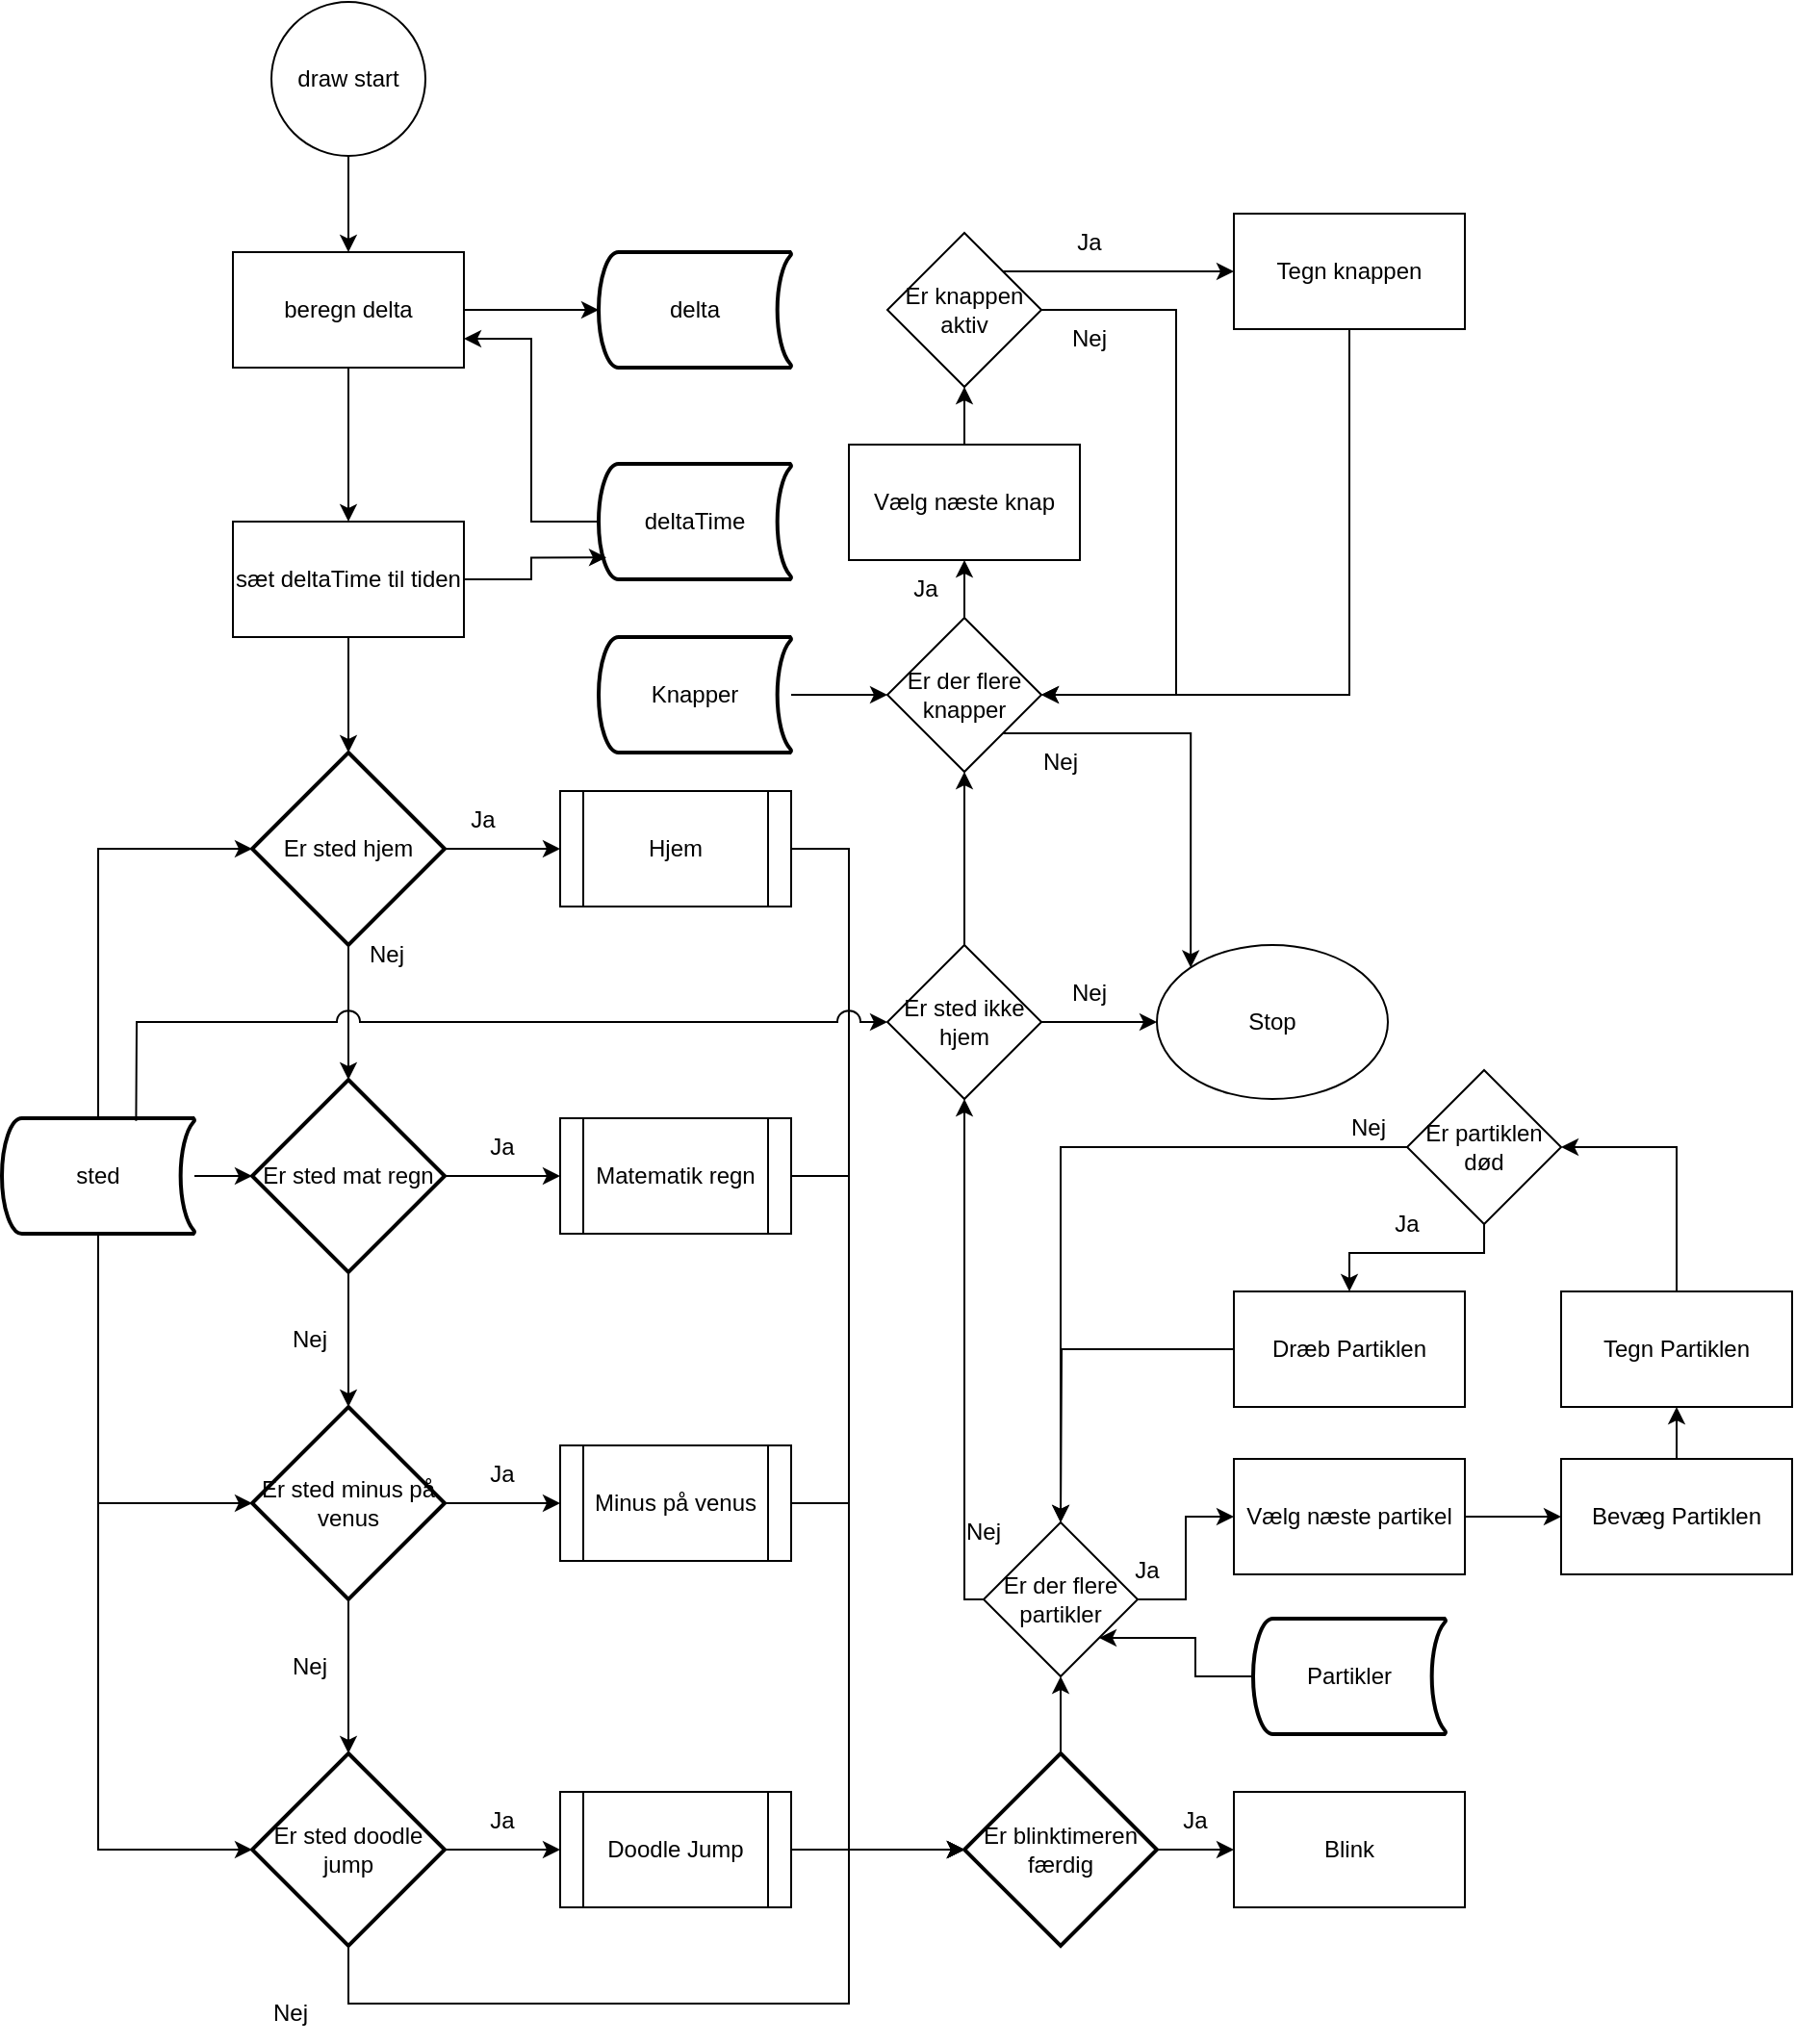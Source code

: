 <mxfile version="26.0.9">
  <diagram name="Side-1" id="qg11AkM4cfyNhcm5he1_">
    <mxGraphModel dx="1764" dy="916" grid="1" gridSize="10" guides="1" tooltips="1" connect="1" arrows="1" fold="1" page="1" pageScale="1" pageWidth="1169" pageHeight="1654" math="0" shadow="0">
      <root>
        <mxCell id="0" />
        <mxCell id="1" parent="0" />
        <mxCell id="YUiSV8p8lnKAEg17Tau_-8" style="edgeStyle=orthogonalEdgeStyle;rounded=0;orthogonalLoop=1;jettySize=auto;html=1;entryX=0.5;entryY=0;entryDx=0;entryDy=0;" edge="1" parent="1" source="YUiSV8p8lnKAEg17Tau_-1" target="YUiSV8p8lnKAEg17Tau_-3">
          <mxGeometry relative="1" as="geometry" />
        </mxCell>
        <mxCell id="YUiSV8p8lnKAEg17Tau_-1" value="draw start" style="ellipse;whiteSpace=wrap;html=1;aspect=fixed;" vertex="1" parent="1">
          <mxGeometry x="160" y="40" width="80" height="80" as="geometry" />
        </mxCell>
        <mxCell id="YUiSV8p8lnKAEg17Tau_-10" style="edgeStyle=orthogonalEdgeStyle;rounded=0;orthogonalLoop=1;jettySize=auto;html=1;entryX=0.5;entryY=0;entryDx=0;entryDy=0;" edge="1" parent="1" source="YUiSV8p8lnKAEg17Tau_-3" target="YUiSV8p8lnKAEg17Tau_-9">
          <mxGeometry relative="1" as="geometry" />
        </mxCell>
        <mxCell id="YUiSV8p8lnKAEg17Tau_-3" value="beregn delta" style="rounded=0;whiteSpace=wrap;html=1;" vertex="1" parent="1">
          <mxGeometry x="140" y="170" width="120" height="60" as="geometry" />
        </mxCell>
        <mxCell id="YUiSV8p8lnKAEg17Tau_-4" value="delta" style="strokeWidth=2;html=1;shape=mxgraph.flowchart.stored_data;whiteSpace=wrap;" vertex="1" parent="1">
          <mxGeometry x="330" y="170" width="100" height="60" as="geometry" />
        </mxCell>
        <mxCell id="YUiSV8p8lnKAEg17Tau_-7" style="edgeStyle=orthogonalEdgeStyle;rounded=0;orthogonalLoop=1;jettySize=auto;html=1;entryX=1;entryY=0.75;entryDx=0;entryDy=0;" edge="1" parent="1" source="YUiSV8p8lnKAEg17Tau_-5" target="YUiSV8p8lnKAEg17Tau_-3">
          <mxGeometry relative="1" as="geometry" />
        </mxCell>
        <mxCell id="YUiSV8p8lnKAEg17Tau_-5" value="deltaTime" style="strokeWidth=2;html=1;shape=mxgraph.flowchart.stored_data;whiteSpace=wrap;" vertex="1" parent="1">
          <mxGeometry x="330" y="280" width="100" height="60" as="geometry" />
        </mxCell>
        <mxCell id="YUiSV8p8lnKAEg17Tau_-6" style="edgeStyle=orthogonalEdgeStyle;rounded=0;orthogonalLoop=1;jettySize=auto;html=1;entryX=0;entryY=0.5;entryDx=0;entryDy=0;entryPerimeter=0;" edge="1" parent="1" source="YUiSV8p8lnKAEg17Tau_-3" target="YUiSV8p8lnKAEg17Tau_-4">
          <mxGeometry relative="1" as="geometry" />
        </mxCell>
        <mxCell id="YUiSV8p8lnKAEg17Tau_-9" value="sæt deltaTime til tiden" style="rounded=0;whiteSpace=wrap;html=1;" vertex="1" parent="1">
          <mxGeometry x="140" y="310" width="120" height="60" as="geometry" />
        </mxCell>
        <mxCell id="YUiSV8p8lnKAEg17Tau_-11" style="edgeStyle=orthogonalEdgeStyle;rounded=0;orthogonalLoop=1;jettySize=auto;html=1;entryX=0.04;entryY=0.811;entryDx=0;entryDy=0;entryPerimeter=0;" edge="1" parent="1" source="YUiSV8p8lnKAEg17Tau_-9" target="YUiSV8p8lnKAEg17Tau_-5">
          <mxGeometry relative="1" as="geometry" />
        </mxCell>
        <mxCell id="YUiSV8p8lnKAEg17Tau_-31" style="edgeStyle=orthogonalEdgeStyle;rounded=0;orthogonalLoop=1;jettySize=auto;html=1;" edge="1" parent="1" source="YUiSV8p8lnKAEg17Tau_-12">
          <mxGeometry relative="1" as="geometry">
            <mxPoint x="310" y="480" as="targetPoint" />
          </mxGeometry>
        </mxCell>
        <mxCell id="YUiSV8p8lnKAEg17Tau_-12" value="Er sted hjem" style="strokeWidth=2;html=1;shape=mxgraph.flowchart.decision;whiteSpace=wrap;" vertex="1" parent="1">
          <mxGeometry x="150" y="430" width="100" height="100" as="geometry" />
        </mxCell>
        <mxCell id="YUiSV8p8lnKAEg17Tau_-13" style="edgeStyle=orthogonalEdgeStyle;rounded=0;orthogonalLoop=1;jettySize=auto;html=1;entryX=0.5;entryY=0;entryDx=0;entryDy=0;entryPerimeter=0;" edge="1" parent="1" source="YUiSV8p8lnKAEg17Tau_-9" target="YUiSV8p8lnKAEg17Tau_-12">
          <mxGeometry relative="1" as="geometry" />
        </mxCell>
        <mxCell id="YUiSV8p8lnKAEg17Tau_-24" style="edgeStyle=orthogonalEdgeStyle;rounded=0;orthogonalLoop=1;jettySize=auto;html=1;entryX=0;entryY=0.5;entryDx=0;entryDy=0;entryPerimeter=0;" edge="1" parent="1" source="YUiSV8p8lnKAEg17Tau_-14" target="YUiSV8p8lnKAEg17Tau_-22">
          <mxGeometry relative="1" as="geometry">
            <mxPoint x="70" y="950" as="targetPoint" />
            <Array as="points">
              <mxPoint x="70" y="1000" />
            </Array>
          </mxGeometry>
        </mxCell>
        <mxCell id="YUiSV8p8lnKAEg17Tau_-14" value="sted" style="strokeWidth=2;html=1;shape=mxgraph.flowchart.stored_data;whiteSpace=wrap;" vertex="1" parent="1">
          <mxGeometry x="20" y="620" width="100" height="60" as="geometry" />
        </mxCell>
        <mxCell id="YUiSV8p8lnKAEg17Tau_-37" style="edgeStyle=orthogonalEdgeStyle;rounded=0;orthogonalLoop=1;jettySize=auto;html=1;entryX=0;entryY=0.5;entryDx=0;entryDy=0;" edge="1" parent="1" source="YUiSV8p8lnKAEg17Tau_-15" target="YUiSV8p8lnKAEg17Tau_-34">
          <mxGeometry relative="1" as="geometry" />
        </mxCell>
        <mxCell id="YUiSV8p8lnKAEg17Tau_-15" value="Er sted mat regn" style="strokeWidth=2;html=1;shape=mxgraph.flowchart.decision;whiteSpace=wrap;" vertex="1" parent="1">
          <mxGeometry x="150" y="600" width="100" height="100" as="geometry" />
        </mxCell>
        <mxCell id="YUiSV8p8lnKAEg17Tau_-16" style="edgeStyle=orthogonalEdgeStyle;rounded=0;orthogonalLoop=1;jettySize=auto;html=1;entryX=0.5;entryY=0;entryDx=0;entryDy=0;entryPerimeter=0;" edge="1" parent="1" source="YUiSV8p8lnKAEg17Tau_-12" target="YUiSV8p8lnKAEg17Tau_-15">
          <mxGeometry relative="1" as="geometry" />
        </mxCell>
        <mxCell id="YUiSV8p8lnKAEg17Tau_-17" style="edgeStyle=orthogonalEdgeStyle;rounded=0;orthogonalLoop=1;jettySize=auto;html=1;entryX=0;entryY=0.5;entryDx=0;entryDy=0;entryPerimeter=0;" edge="1" parent="1" source="YUiSV8p8lnKAEg17Tau_-14" target="YUiSV8p8lnKAEg17Tau_-12">
          <mxGeometry relative="1" as="geometry">
            <Array as="points">
              <mxPoint x="70" y="480" />
            </Array>
          </mxGeometry>
        </mxCell>
        <mxCell id="YUiSV8p8lnKAEg17Tau_-18" style="edgeStyle=orthogonalEdgeStyle;rounded=0;orthogonalLoop=1;jettySize=auto;html=1;entryX=0;entryY=0.5;entryDx=0;entryDy=0;entryPerimeter=0;" edge="1" parent="1" source="YUiSV8p8lnKAEg17Tau_-14" target="YUiSV8p8lnKAEg17Tau_-15">
          <mxGeometry relative="1" as="geometry" />
        </mxCell>
        <mxCell id="YUiSV8p8lnKAEg17Tau_-38" style="edgeStyle=orthogonalEdgeStyle;rounded=0;orthogonalLoop=1;jettySize=auto;html=1;entryX=0;entryY=0.5;entryDx=0;entryDy=0;" edge="1" parent="1" source="YUiSV8p8lnKAEg17Tau_-19" target="YUiSV8p8lnKAEg17Tau_-35">
          <mxGeometry relative="1" as="geometry" />
        </mxCell>
        <mxCell id="YUiSV8p8lnKAEg17Tau_-19" value="Er sted minus på venus" style="strokeWidth=2;html=1;shape=mxgraph.flowchart.decision;whiteSpace=wrap;" vertex="1" parent="1">
          <mxGeometry x="150" y="770" width="100" height="100" as="geometry" />
        </mxCell>
        <mxCell id="YUiSV8p8lnKAEg17Tau_-20" style="edgeStyle=orthogonalEdgeStyle;rounded=0;orthogonalLoop=1;jettySize=auto;html=1;entryX=0.5;entryY=0;entryDx=0;entryDy=0;entryPerimeter=0;" edge="1" parent="1" source="YUiSV8p8lnKAEg17Tau_-15" target="YUiSV8p8lnKAEg17Tau_-19">
          <mxGeometry relative="1" as="geometry" />
        </mxCell>
        <mxCell id="YUiSV8p8lnKAEg17Tau_-21" style="edgeStyle=orthogonalEdgeStyle;rounded=0;orthogonalLoop=1;jettySize=auto;html=1;entryX=0;entryY=0.5;entryDx=0;entryDy=0;entryPerimeter=0;" edge="1" parent="1" source="YUiSV8p8lnKAEg17Tau_-14" target="YUiSV8p8lnKAEg17Tau_-19">
          <mxGeometry relative="1" as="geometry">
            <Array as="points">
              <mxPoint x="70" y="820" />
            </Array>
          </mxGeometry>
        </mxCell>
        <mxCell id="YUiSV8p8lnKAEg17Tau_-39" style="edgeStyle=orthogonalEdgeStyle;rounded=0;orthogonalLoop=1;jettySize=auto;html=1;entryX=0;entryY=0.5;entryDx=0;entryDy=0;" edge="1" parent="1" source="YUiSV8p8lnKAEg17Tau_-22" target="YUiSV8p8lnKAEg17Tau_-36">
          <mxGeometry relative="1" as="geometry" />
        </mxCell>
        <mxCell id="YUiSV8p8lnKAEg17Tau_-22" value="Er sted doodle jump" style="strokeWidth=2;html=1;shape=mxgraph.flowchart.decision;whiteSpace=wrap;" vertex="1" parent="1">
          <mxGeometry x="150" y="950" width="100" height="100" as="geometry" />
        </mxCell>
        <mxCell id="YUiSV8p8lnKAEg17Tau_-25" value="Nej" style="text;html=1;align=center;verticalAlign=middle;whiteSpace=wrap;rounded=0;" vertex="1" parent="1">
          <mxGeometry x="190" y="520" width="60" height="30" as="geometry" />
        </mxCell>
        <mxCell id="YUiSV8p8lnKAEg17Tau_-26" value="Nej" style="text;html=1;align=center;verticalAlign=middle;whiteSpace=wrap;rounded=0;" vertex="1" parent="1">
          <mxGeometry x="150" y="720" width="60" height="30" as="geometry" />
        </mxCell>
        <mxCell id="YUiSV8p8lnKAEg17Tau_-28" value="" style="edgeStyle=orthogonalEdgeStyle;rounded=0;orthogonalLoop=1;jettySize=auto;html=1;entryX=0.5;entryY=0;entryDx=0;entryDy=0;entryPerimeter=0;" edge="1" parent="1" source="YUiSV8p8lnKAEg17Tau_-19" target="YUiSV8p8lnKAEg17Tau_-22">
          <mxGeometry relative="1" as="geometry">
            <mxPoint x="200" y="870" as="sourcePoint" />
            <mxPoint x="200" y="950" as="targetPoint" />
          </mxGeometry>
        </mxCell>
        <mxCell id="YUiSV8p8lnKAEg17Tau_-27" value="Nej" style="text;html=1;align=center;verticalAlign=middle;whiteSpace=wrap;rounded=0;" vertex="1" parent="1">
          <mxGeometry x="150" y="890" width="60" height="30" as="geometry" />
        </mxCell>
        <mxCell id="YUiSV8p8lnKAEg17Tau_-29" value="Nej" style="text;html=1;align=center;verticalAlign=middle;whiteSpace=wrap;rounded=0;" vertex="1" parent="1">
          <mxGeometry x="140" y="1070" width="60" height="30" as="geometry" />
        </mxCell>
        <mxCell id="YUiSV8p8lnKAEg17Tau_-32" value="Hjem&lt;span style=&quot;color: rgba(0, 0, 0, 0); font-family: monospace; font-size: 0px; text-align: start; text-wrap-mode: nowrap;&quot;&gt;%3CmxGraphModel%3E%3Croot%3E%3CmxCell%20id%3D%220%22%2F%3E%3CmxCell%20id%3D%221%22%20parent%3D%220%22%2F%3E%3CmxCell%20id%3D%222%22%20value%3D%22Nej%22%20style%3D%22text%3Bhtml%3D1%3Balign%3Dcenter%3BverticalAlign%3Dmiddle%3BwhiteSpace%3Dwrap%3Brounded%3D0%3B%22%20vertex%3D%221%22%20parent%3D%221%22%3E%3CmxGeometry%20x%3D%22150%22%20y%3D%22550%22%20width%3D%2260%22%20height%3D%2230%22%20as%3D%22geometry%22%2F%3E%3C%2FmxCell%3E%3C%2Froot%3E%3C%2FmxGraphModel%3E&lt;/span&gt;" style="shape=process;whiteSpace=wrap;html=1;backgroundOutline=1;" vertex="1" parent="1">
          <mxGeometry x="310" y="450" width="120" height="60" as="geometry" />
        </mxCell>
        <mxCell id="YUiSV8p8lnKAEg17Tau_-34" value="Matematik regn" style="shape=process;whiteSpace=wrap;html=1;backgroundOutline=1;" vertex="1" parent="1">
          <mxGeometry x="310" y="620" width="120" height="60" as="geometry" />
        </mxCell>
        <mxCell id="YUiSV8p8lnKAEg17Tau_-35" value="Minus på venus" style="shape=process;whiteSpace=wrap;html=1;backgroundOutline=1;" vertex="1" parent="1">
          <mxGeometry x="310" y="790" width="120" height="60" as="geometry" />
        </mxCell>
        <mxCell id="YUiSV8p8lnKAEg17Tau_-47" style="edgeStyle=orthogonalEdgeStyle;rounded=0;orthogonalLoop=1;jettySize=auto;html=1;" edge="1" parent="1" source="YUiSV8p8lnKAEg17Tau_-36" target="YUiSV8p8lnKAEg17Tau_-45">
          <mxGeometry relative="1" as="geometry" />
        </mxCell>
        <mxCell id="YUiSV8p8lnKAEg17Tau_-36" value="Doodle Jump" style="shape=process;whiteSpace=wrap;html=1;backgroundOutline=1;" vertex="1" parent="1">
          <mxGeometry x="310" y="970" width="120" height="60" as="geometry" />
        </mxCell>
        <mxCell id="YUiSV8p8lnKAEg17Tau_-40" value="Ja" style="text;html=1;align=center;verticalAlign=middle;whiteSpace=wrap;rounded=0;" vertex="1" parent="1">
          <mxGeometry x="240" y="450" width="60" height="30" as="geometry" />
        </mxCell>
        <mxCell id="YUiSV8p8lnKAEg17Tau_-41" value="Ja" style="text;html=1;align=center;verticalAlign=middle;whiteSpace=wrap;rounded=0;" vertex="1" parent="1">
          <mxGeometry x="250" y="620" width="60" height="30" as="geometry" />
        </mxCell>
        <mxCell id="YUiSV8p8lnKAEg17Tau_-42" value="Ja" style="text;html=1;align=center;verticalAlign=middle;whiteSpace=wrap;rounded=0;" vertex="1" parent="1">
          <mxGeometry x="250" y="970" width="60" height="30" as="geometry" />
        </mxCell>
        <mxCell id="YUiSV8p8lnKAEg17Tau_-43" value="Ja" style="text;html=1;align=center;verticalAlign=middle;whiteSpace=wrap;rounded=0;" vertex="1" parent="1">
          <mxGeometry x="250" y="790" width="60" height="30" as="geometry" />
        </mxCell>
        <mxCell id="YUiSV8p8lnKAEg17Tau_-52" style="edgeStyle=orthogonalEdgeStyle;rounded=0;orthogonalLoop=1;jettySize=auto;html=1;entryX=0;entryY=0.5;entryDx=0;entryDy=0;" edge="1" parent="1" source="YUiSV8p8lnKAEg17Tau_-45" target="YUiSV8p8lnKAEg17Tau_-51">
          <mxGeometry relative="1" as="geometry" />
        </mxCell>
        <mxCell id="YUiSV8p8lnKAEg17Tau_-80" style="edgeStyle=orthogonalEdgeStyle;rounded=0;orthogonalLoop=1;jettySize=auto;html=1;entryX=0.5;entryY=1;entryDx=0;entryDy=0;" edge="1" parent="1" source="YUiSV8p8lnKAEg17Tau_-45" target="YUiSV8p8lnKAEg17Tau_-65">
          <mxGeometry relative="1" as="geometry" />
        </mxCell>
        <mxCell id="YUiSV8p8lnKAEg17Tau_-45" value="Er blinktimeren færdig" style="strokeWidth=2;html=1;shape=mxgraph.flowchart.decision;whiteSpace=wrap;" vertex="1" parent="1">
          <mxGeometry x="520" y="950" width="100" height="100" as="geometry" />
        </mxCell>
        <mxCell id="YUiSV8p8lnKAEg17Tau_-46" style="edgeStyle=orthogonalEdgeStyle;rounded=0;orthogonalLoop=1;jettySize=auto;html=1;entryX=0;entryY=0.5;entryDx=0;entryDy=0;entryPerimeter=0;" edge="1" parent="1" source="YUiSV8p8lnKAEg17Tau_-22" target="YUiSV8p8lnKAEg17Tau_-45">
          <mxGeometry relative="1" as="geometry">
            <Array as="points">
              <mxPoint x="200" y="1080" />
              <mxPoint x="460" y="1080" />
              <mxPoint x="460" y="1000" />
            </Array>
          </mxGeometry>
        </mxCell>
        <mxCell id="YUiSV8p8lnKAEg17Tau_-48" style="edgeStyle=orthogonalEdgeStyle;rounded=0;orthogonalLoop=1;jettySize=auto;html=1;entryX=0;entryY=0.5;entryDx=0;entryDy=0;entryPerimeter=0;" edge="1" parent="1" source="YUiSV8p8lnKAEg17Tau_-35" target="YUiSV8p8lnKAEg17Tau_-45">
          <mxGeometry relative="1" as="geometry">
            <Array as="points">
              <mxPoint x="460" y="820" />
              <mxPoint x="460" y="1000" />
            </Array>
          </mxGeometry>
        </mxCell>
        <mxCell id="YUiSV8p8lnKAEg17Tau_-49" style="edgeStyle=orthogonalEdgeStyle;rounded=0;orthogonalLoop=1;jettySize=auto;html=1;entryX=0;entryY=0.5;entryDx=0;entryDy=0;entryPerimeter=0;" edge="1" parent="1" source="YUiSV8p8lnKAEg17Tau_-34" target="YUiSV8p8lnKAEg17Tau_-45">
          <mxGeometry relative="1" as="geometry">
            <Array as="points">
              <mxPoint x="460" y="650" />
              <mxPoint x="460" y="1000" />
            </Array>
          </mxGeometry>
        </mxCell>
        <mxCell id="YUiSV8p8lnKAEg17Tau_-50" style="edgeStyle=orthogonalEdgeStyle;rounded=0;orthogonalLoop=1;jettySize=auto;html=1;entryX=0;entryY=0.5;entryDx=0;entryDy=0;entryPerimeter=0;" edge="1" parent="1" source="YUiSV8p8lnKAEg17Tau_-32" target="YUiSV8p8lnKAEg17Tau_-45">
          <mxGeometry relative="1" as="geometry">
            <Array as="points">
              <mxPoint x="460" y="480" />
              <mxPoint x="460" y="1000" />
            </Array>
          </mxGeometry>
        </mxCell>
        <mxCell id="YUiSV8p8lnKAEg17Tau_-51" value="Blink" style="rounded=0;whiteSpace=wrap;html=1;" vertex="1" parent="1">
          <mxGeometry x="660" y="970" width="120" height="60" as="geometry" />
        </mxCell>
        <mxCell id="YUiSV8p8lnKAEg17Tau_-59" value="Ja" style="text;html=1;align=center;verticalAlign=middle;whiteSpace=wrap;rounded=0;" vertex="1" parent="1">
          <mxGeometry x="610" y="970" width="60" height="30" as="geometry" />
        </mxCell>
        <mxCell id="YUiSV8p8lnKAEg17Tau_-92" style="edgeStyle=orthogonalEdgeStyle;rounded=0;orthogonalLoop=1;jettySize=auto;html=1;entryX=0.5;entryY=1;entryDx=0;entryDy=0;" edge="1" parent="1" source="YUiSV8p8lnKAEg17Tau_-64" target="YUiSV8p8lnKAEg17Tau_-74">
          <mxGeometry relative="1" as="geometry" />
        </mxCell>
        <mxCell id="YUiSV8p8lnKAEg17Tau_-64" value="Bevæg Partiklen" style="rounded=0;whiteSpace=wrap;html=1;" vertex="1" parent="1">
          <mxGeometry x="830" y="797" width="120" height="60" as="geometry" />
        </mxCell>
        <mxCell id="YUiSV8p8lnKAEg17Tau_-94" style="edgeStyle=orthogonalEdgeStyle;rounded=0;orthogonalLoop=1;jettySize=auto;html=1;entryX=0;entryY=0.5;entryDx=0;entryDy=0;" edge="1" parent="1" source="YUiSV8p8lnKAEg17Tau_-65" target="YUiSV8p8lnKAEg17Tau_-63">
          <mxGeometry relative="1" as="geometry" />
        </mxCell>
        <mxCell id="YUiSV8p8lnKAEg17Tau_-99" style="edgeStyle=orthogonalEdgeStyle;rounded=0;orthogonalLoop=1;jettySize=auto;html=1;entryX=0.5;entryY=1;entryDx=0;entryDy=0;" edge="1" parent="1" source="YUiSV8p8lnKAEg17Tau_-65" target="YUiSV8p8lnKAEg17Tau_-100">
          <mxGeometry relative="1" as="geometry">
            <mxPoint x="510" y="610" as="targetPoint" />
            <Array as="points">
              <mxPoint x="520" y="870" />
            </Array>
          </mxGeometry>
        </mxCell>
        <mxCell id="YUiSV8p8lnKAEg17Tau_-65" value="Er der flere partikler" style="rhombus;whiteSpace=wrap;html=1;" vertex="1" parent="1">
          <mxGeometry x="530" y="830" width="80" height="80" as="geometry" />
        </mxCell>
        <mxCell id="YUiSV8p8lnKAEg17Tau_-69" value="Nej" style="text;html=1;align=center;verticalAlign=middle;whiteSpace=wrap;rounded=0;" vertex="1" parent="1">
          <mxGeometry x="500" y="820" width="60" height="30" as="geometry" />
        </mxCell>
        <mxCell id="YUiSV8p8lnKAEg17Tau_-79" style="edgeStyle=orthogonalEdgeStyle;rounded=0;orthogonalLoop=1;jettySize=auto;html=1;entryX=1;entryY=1;entryDx=0;entryDy=0;" edge="1" parent="1" source="YUiSV8p8lnKAEg17Tau_-71" target="YUiSV8p8lnKAEg17Tau_-65">
          <mxGeometry relative="1" as="geometry" />
        </mxCell>
        <mxCell id="YUiSV8p8lnKAEg17Tau_-71" value="Partikler" style="strokeWidth=2;html=1;shape=mxgraph.flowchart.stored_data;whiteSpace=wrap;" vertex="1" parent="1">
          <mxGeometry x="670" y="880" width="100" height="60" as="geometry" />
        </mxCell>
        <mxCell id="YUiSV8p8lnKAEg17Tau_-93" style="edgeStyle=orthogonalEdgeStyle;rounded=0;orthogonalLoop=1;jettySize=auto;html=1;entryX=1;entryY=0.5;entryDx=0;entryDy=0;" edge="1" parent="1" source="YUiSV8p8lnKAEg17Tau_-74" target="YUiSV8p8lnKAEg17Tau_-77">
          <mxGeometry relative="1" as="geometry" />
        </mxCell>
        <mxCell id="YUiSV8p8lnKAEg17Tau_-74" value="Tegn Partiklen" style="rounded=0;whiteSpace=wrap;html=1;" vertex="1" parent="1">
          <mxGeometry x="830" y="710" width="120" height="60" as="geometry" />
        </mxCell>
        <mxCell id="YUiSV8p8lnKAEg17Tau_-83" style="edgeStyle=orthogonalEdgeStyle;rounded=0;orthogonalLoop=1;jettySize=auto;html=1;entryX=0.5;entryY=0;entryDx=0;entryDy=0;" edge="1" parent="1" source="YUiSV8p8lnKAEg17Tau_-77" target="YUiSV8p8lnKAEg17Tau_-82">
          <mxGeometry relative="1" as="geometry">
            <Array as="points">
              <mxPoint x="790" y="690" />
              <mxPoint x="720" y="690" />
            </Array>
          </mxGeometry>
        </mxCell>
        <mxCell id="YUiSV8p8lnKAEg17Tau_-95" style="edgeStyle=orthogonalEdgeStyle;rounded=0;orthogonalLoop=1;jettySize=auto;html=1;entryX=0.5;entryY=0;entryDx=0;entryDy=0;" edge="1" parent="1" source="YUiSV8p8lnKAEg17Tau_-77" target="YUiSV8p8lnKAEg17Tau_-65">
          <mxGeometry relative="1" as="geometry">
            <mxPoint x="580" y="790" as="targetPoint" />
          </mxGeometry>
        </mxCell>
        <mxCell id="YUiSV8p8lnKAEg17Tau_-77" value="Er partiklen død" style="rhombus;whiteSpace=wrap;html=1;" vertex="1" parent="1">
          <mxGeometry x="750" y="595" width="80" height="80" as="geometry" />
        </mxCell>
        <mxCell id="YUiSV8p8lnKAEg17Tau_-96" style="edgeStyle=orthogonalEdgeStyle;rounded=0;orthogonalLoop=1;jettySize=auto;html=1;" edge="1" parent="1" source="YUiSV8p8lnKAEg17Tau_-82">
          <mxGeometry relative="1" as="geometry">
            <mxPoint x="570" y="830" as="targetPoint" />
          </mxGeometry>
        </mxCell>
        <mxCell id="YUiSV8p8lnKAEg17Tau_-82" value="Dræb Partiklen" style="rounded=0;whiteSpace=wrap;html=1;" vertex="1" parent="1">
          <mxGeometry x="660" y="710" width="120" height="60" as="geometry" />
        </mxCell>
        <mxCell id="YUiSV8p8lnKAEg17Tau_-88" style="edgeStyle=orthogonalEdgeStyle;rounded=0;orthogonalLoop=1;jettySize=auto;html=1;entryX=0;entryY=0.5;entryDx=0;entryDy=0;" edge="1" parent="1" source="YUiSV8p8lnKAEg17Tau_-63" target="YUiSV8p8lnKAEg17Tau_-64">
          <mxGeometry relative="1" as="geometry" />
        </mxCell>
        <mxCell id="YUiSV8p8lnKAEg17Tau_-63" value="Vælg næste partikel" style="rounded=0;whiteSpace=wrap;html=1;" vertex="1" parent="1">
          <mxGeometry x="660" y="797" width="120" height="60" as="geometry" />
        </mxCell>
        <mxCell id="YUiSV8p8lnKAEg17Tau_-68" value="Ja" style="text;html=1;align=center;verticalAlign=middle;whiteSpace=wrap;rounded=0;" vertex="1" parent="1">
          <mxGeometry x="585" y="840" width="60" height="30" as="geometry" />
        </mxCell>
        <mxCell id="YUiSV8p8lnKAEg17Tau_-97" value="Nej" style="text;html=1;align=center;verticalAlign=middle;whiteSpace=wrap;rounded=0;" vertex="1" parent="1">
          <mxGeometry x="700" y="610" width="60" height="30" as="geometry" />
        </mxCell>
        <mxCell id="YUiSV8p8lnKAEg17Tau_-98" value="Ja" style="text;html=1;align=center;verticalAlign=middle;whiteSpace=wrap;rounded=0;" vertex="1" parent="1">
          <mxGeometry x="720" y="660" width="60" height="30" as="geometry" />
        </mxCell>
        <mxCell id="YUiSV8p8lnKAEg17Tau_-103" style="edgeStyle=orthogonalEdgeStyle;rounded=0;orthogonalLoop=1;jettySize=auto;html=1;entryX=0;entryY=0.5;entryDx=0;entryDy=0;" edge="1" parent="1" source="YUiSV8p8lnKAEg17Tau_-100" target="YUiSV8p8lnKAEg17Tau_-104">
          <mxGeometry relative="1" as="geometry">
            <mxPoint x="620" y="570" as="targetPoint" />
          </mxGeometry>
        </mxCell>
        <mxCell id="YUiSV8p8lnKAEg17Tau_-107" style="edgeStyle=orthogonalEdgeStyle;rounded=0;orthogonalLoop=1;jettySize=auto;html=1;entryX=0.5;entryY=1;entryDx=0;entryDy=0;" edge="1" parent="1" source="YUiSV8p8lnKAEg17Tau_-100" target="YUiSV8p8lnKAEg17Tau_-106">
          <mxGeometry relative="1" as="geometry" />
        </mxCell>
        <mxCell id="YUiSV8p8lnKAEg17Tau_-100" value="Er sted ikke hjem" style="rhombus;whiteSpace=wrap;html=1;" vertex="1" parent="1">
          <mxGeometry x="480" y="530" width="80" height="80" as="geometry" />
        </mxCell>
        <mxCell id="YUiSV8p8lnKAEg17Tau_-102" value="" style="endArrow=classic;html=1;rounded=0;entryX=0;entryY=0.5;entryDx=0;entryDy=0;exitX=0.697;exitY=0.022;exitDx=0;exitDy=0;exitPerimeter=0;jumpStyle=arc;jumpSize=12;" edge="1" parent="1" source="YUiSV8p8lnKAEg17Tau_-14" target="YUiSV8p8lnKAEg17Tau_-100">
          <mxGeometry width="50" height="50" relative="1" as="geometry">
            <mxPoint x="130" y="570" as="sourcePoint" />
            <mxPoint x="290" y="560" as="targetPoint" />
            <Array as="points">
              <mxPoint x="90" y="570" />
            </Array>
          </mxGeometry>
        </mxCell>
        <mxCell id="YUiSV8p8lnKAEg17Tau_-104" value="Stop" style="ellipse;whiteSpace=wrap;html=1;" vertex="1" parent="1">
          <mxGeometry x="620" y="530" width="120" height="80" as="geometry" />
        </mxCell>
        <mxCell id="YUiSV8p8lnKAEg17Tau_-105" value="Nej" style="text;html=1;align=center;verticalAlign=middle;whiteSpace=wrap;rounded=0;" vertex="1" parent="1">
          <mxGeometry x="555" y="540" width="60" height="30" as="geometry" />
        </mxCell>
        <mxCell id="YUiSV8p8lnKAEg17Tau_-108" style="edgeStyle=orthogonalEdgeStyle;rounded=0;orthogonalLoop=1;jettySize=auto;html=1;entryX=0;entryY=0;entryDx=0;entryDy=0;" edge="1" parent="1" source="YUiSV8p8lnKAEg17Tau_-106" target="YUiSV8p8lnKAEg17Tau_-104">
          <mxGeometry relative="1" as="geometry">
            <Array as="points">
              <mxPoint x="638" y="420" />
            </Array>
          </mxGeometry>
        </mxCell>
        <mxCell id="YUiSV8p8lnKAEg17Tau_-114" style="edgeStyle=orthogonalEdgeStyle;rounded=0;orthogonalLoop=1;jettySize=auto;html=1;entryX=0.5;entryY=1;entryDx=0;entryDy=0;" edge="1" parent="1" source="YUiSV8p8lnKAEg17Tau_-106" target="YUiSV8p8lnKAEg17Tau_-112">
          <mxGeometry relative="1" as="geometry" />
        </mxCell>
        <mxCell id="YUiSV8p8lnKAEg17Tau_-106" value="Er der flere knapper" style="rhombus;whiteSpace=wrap;html=1;" vertex="1" parent="1">
          <mxGeometry x="480" y="360" width="80" height="80" as="geometry" />
        </mxCell>
        <mxCell id="YUiSV8p8lnKAEg17Tau_-110" style="edgeStyle=orthogonalEdgeStyle;rounded=0;orthogonalLoop=1;jettySize=auto;html=1;entryX=0;entryY=0.5;entryDx=0;entryDy=0;" edge="1" parent="1" source="YUiSV8p8lnKAEg17Tau_-109" target="YUiSV8p8lnKAEg17Tau_-106">
          <mxGeometry relative="1" as="geometry" />
        </mxCell>
        <mxCell id="YUiSV8p8lnKAEg17Tau_-109" value="Knapper" style="strokeWidth=2;html=1;shape=mxgraph.flowchart.stored_data;whiteSpace=wrap;" vertex="1" parent="1">
          <mxGeometry x="330" y="370" width="100" height="60" as="geometry" />
        </mxCell>
        <mxCell id="YUiSV8p8lnKAEg17Tau_-111" value="Nej" style="text;html=1;align=center;verticalAlign=middle;whiteSpace=wrap;rounded=0;" vertex="1" parent="1">
          <mxGeometry x="540" y="420" width="60" height="30" as="geometry" />
        </mxCell>
        <mxCell id="YUiSV8p8lnKAEg17Tau_-115" style="edgeStyle=orthogonalEdgeStyle;rounded=0;orthogonalLoop=1;jettySize=auto;html=1;entryX=0.5;entryY=1;entryDx=0;entryDy=0;" edge="1" parent="1" source="YUiSV8p8lnKAEg17Tau_-112" target="YUiSV8p8lnKAEg17Tau_-113">
          <mxGeometry relative="1" as="geometry" />
        </mxCell>
        <mxCell id="YUiSV8p8lnKAEg17Tau_-112" value="Vælg næste knap" style="rounded=0;whiteSpace=wrap;html=1;" vertex="1" parent="1">
          <mxGeometry x="460" y="270" width="120" height="60" as="geometry" />
        </mxCell>
        <mxCell id="YUiSV8p8lnKAEg17Tau_-121" style="edgeStyle=orthogonalEdgeStyle;rounded=0;orthogonalLoop=1;jettySize=auto;html=1;entryX=0;entryY=0.5;entryDx=0;entryDy=0;" edge="1" parent="1" source="YUiSV8p8lnKAEg17Tau_-113" target="YUiSV8p8lnKAEg17Tau_-120">
          <mxGeometry relative="1" as="geometry">
            <Array as="points">
              <mxPoint x="580" y="180" />
              <mxPoint x="580" y="180" />
            </Array>
          </mxGeometry>
        </mxCell>
        <mxCell id="YUiSV8p8lnKAEg17Tau_-122" style="edgeStyle=orthogonalEdgeStyle;rounded=0;orthogonalLoop=1;jettySize=auto;html=1;entryX=1;entryY=0.5;entryDx=0;entryDy=0;" edge="1" parent="1" source="YUiSV8p8lnKAEg17Tau_-113" target="YUiSV8p8lnKAEg17Tau_-106">
          <mxGeometry relative="1" as="geometry">
            <Array as="points">
              <mxPoint x="630" y="200" />
              <mxPoint x="630" y="400" />
            </Array>
          </mxGeometry>
        </mxCell>
        <mxCell id="YUiSV8p8lnKAEg17Tau_-113" value="Er knappen aktiv" style="rhombus;whiteSpace=wrap;html=1;" vertex="1" parent="1">
          <mxGeometry x="480" y="160" width="80" height="80" as="geometry" />
        </mxCell>
        <mxCell id="YUiSV8p8lnKAEg17Tau_-118" value="Ja" style="text;html=1;align=center;verticalAlign=middle;whiteSpace=wrap;rounded=0;" vertex="1" parent="1">
          <mxGeometry x="470" y="330" width="60" height="30" as="geometry" />
        </mxCell>
        <mxCell id="YUiSV8p8lnKAEg17Tau_-119" value="Ja" style="text;html=1;align=center;verticalAlign=middle;whiteSpace=wrap;rounded=0;" vertex="1" parent="1">
          <mxGeometry x="555" y="150" width="60" height="30" as="geometry" />
        </mxCell>
        <mxCell id="YUiSV8p8lnKAEg17Tau_-125" style="edgeStyle=orthogonalEdgeStyle;rounded=0;orthogonalLoop=1;jettySize=auto;html=1;entryX=1;entryY=0.5;entryDx=0;entryDy=0;" edge="1" parent="1" source="YUiSV8p8lnKAEg17Tau_-120" target="YUiSV8p8lnKAEg17Tau_-106">
          <mxGeometry relative="1" as="geometry">
            <Array as="points">
              <mxPoint x="720" y="400" />
            </Array>
          </mxGeometry>
        </mxCell>
        <mxCell id="YUiSV8p8lnKAEg17Tau_-120" value="Tegn knappen" style="rounded=0;whiteSpace=wrap;html=1;" vertex="1" parent="1">
          <mxGeometry x="660" y="150" width="120" height="60" as="geometry" />
        </mxCell>
        <mxCell id="YUiSV8p8lnKAEg17Tau_-126" value="Nej" style="text;html=1;align=center;verticalAlign=middle;whiteSpace=wrap;rounded=0;" vertex="1" parent="1">
          <mxGeometry x="555" y="200" width="60" height="30" as="geometry" />
        </mxCell>
      </root>
    </mxGraphModel>
  </diagram>
</mxfile>
